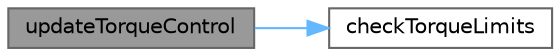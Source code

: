 digraph "updateTorqueControl"
{
 // LATEX_PDF_SIZE
  bgcolor="transparent";
  edge [fontname=Helvetica,fontsize=10,labelfontname=Helvetica,labelfontsize=10];
  node [fontname=Helvetica,fontsize=10,shape=box,height=0.2,width=0.4];
  rankdir="LR";
  Node1 [label="updateTorqueControl",height=0.2,width=0.4,color="gray40", fillcolor="grey60", style="filled", fontcolor="black",tooltip="Updates the Torque Control Actuator based on sensor inputs and calculations."];
  Node1 -> Node2 [color="steelblue1",style="solid"];
  Node2 [label="checkTorqueLimits",height=0.2,width=0.4,color="grey40", fillcolor="white", style="filled",URL="$TorqueControl_8c.html#a4ab6cddbad72392b7744b4e44102c5c2",tooltip="Checks if the actual torque is within the defined limits and desired range."];
}
